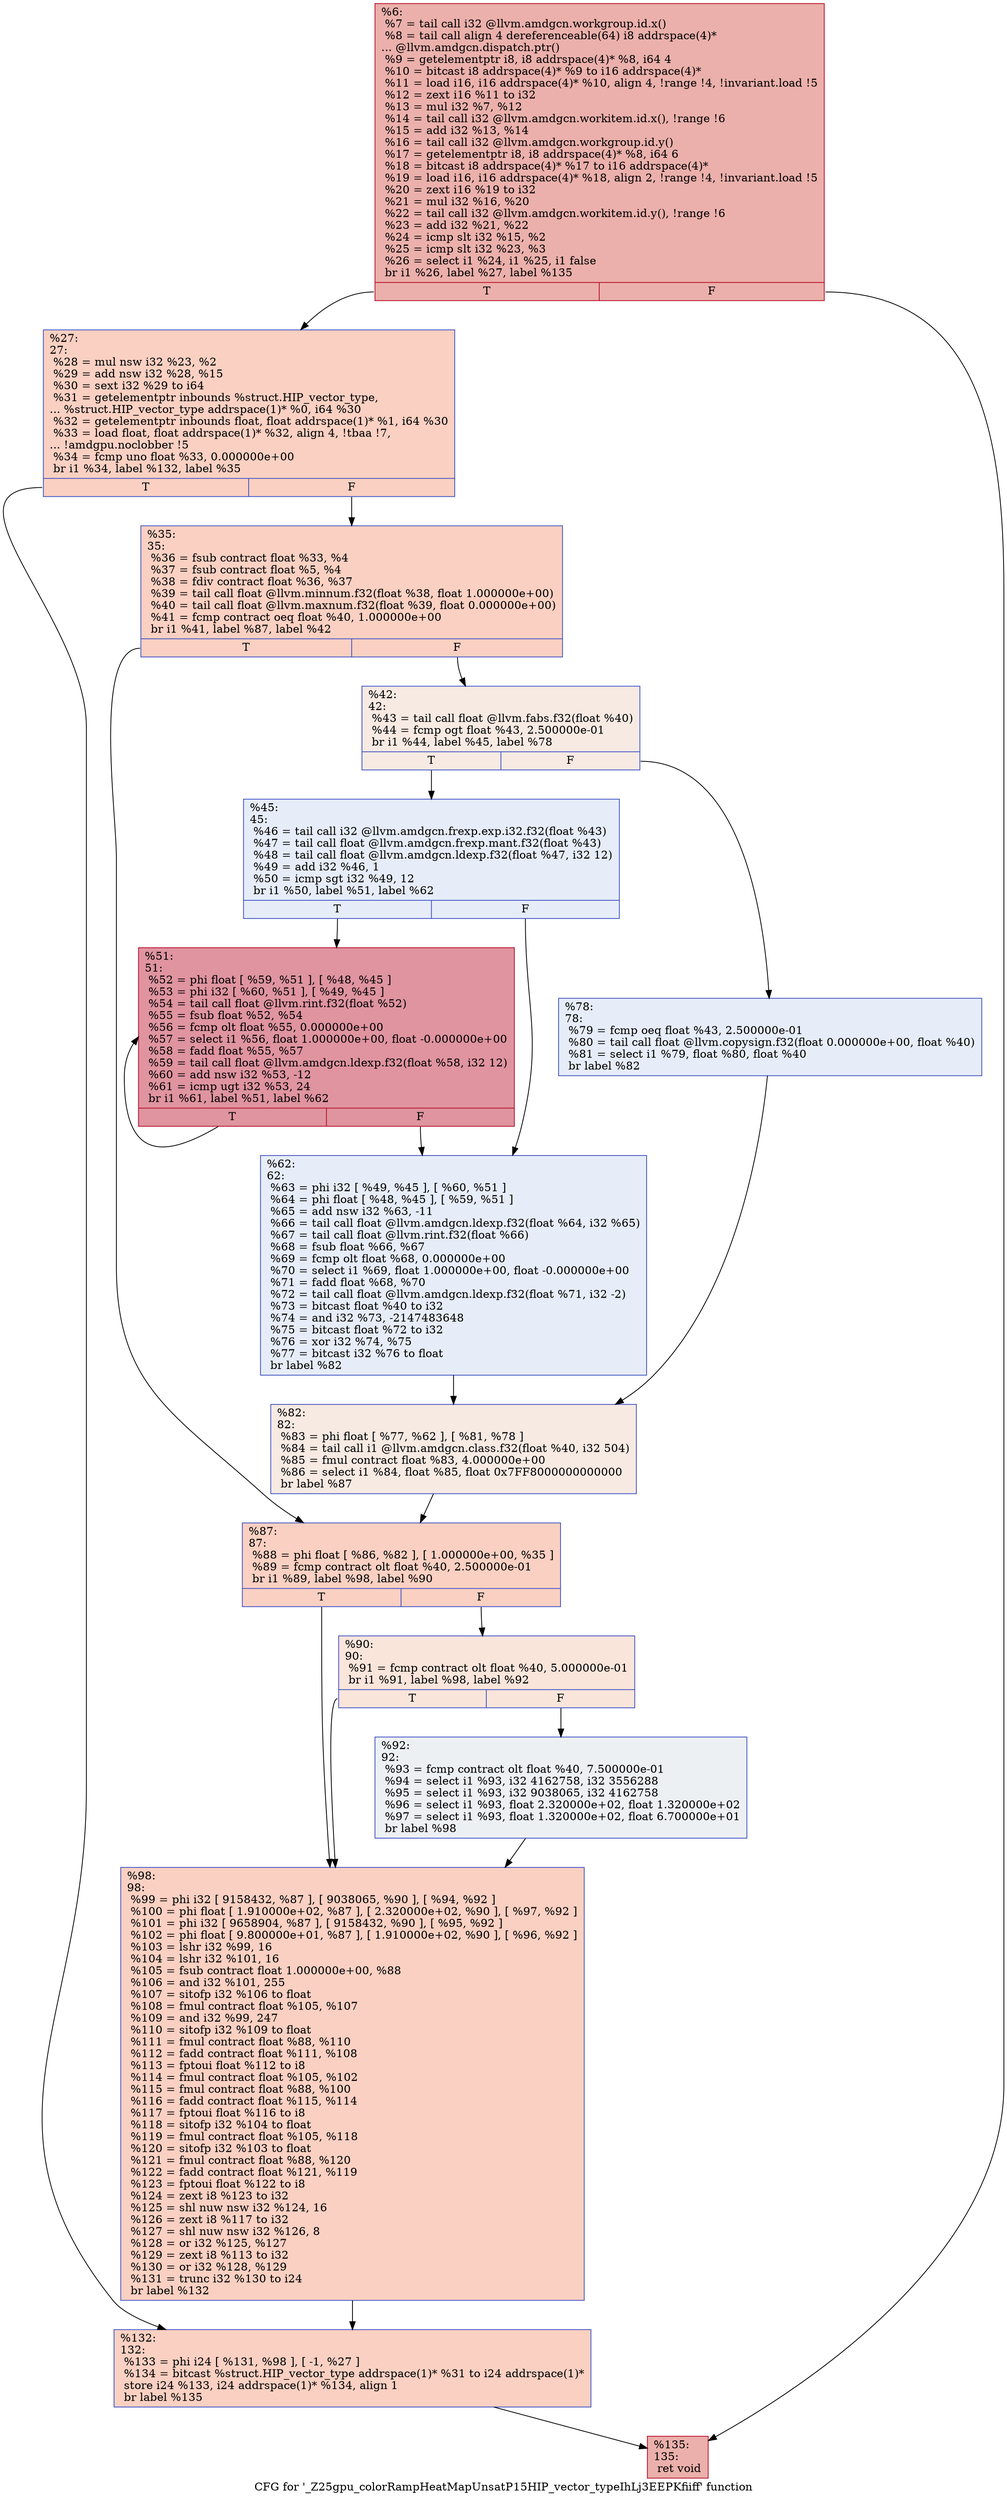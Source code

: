 digraph "CFG for '_Z25gpu_colorRampHeatMapUnsatP15HIP_vector_typeIhLj3EEPKfiiff' function" {
	label="CFG for '_Z25gpu_colorRampHeatMapUnsatP15HIP_vector_typeIhLj3EEPKfiiff' function";

	Node0x525f830 [shape=record,color="#b70d28ff", style=filled, fillcolor="#d24b4070",label="{%6:\l  %7 = tail call i32 @llvm.amdgcn.workgroup.id.x()\l  %8 = tail call align 4 dereferenceable(64) i8 addrspace(4)*\l... @llvm.amdgcn.dispatch.ptr()\l  %9 = getelementptr i8, i8 addrspace(4)* %8, i64 4\l  %10 = bitcast i8 addrspace(4)* %9 to i16 addrspace(4)*\l  %11 = load i16, i16 addrspace(4)* %10, align 4, !range !4, !invariant.load !5\l  %12 = zext i16 %11 to i32\l  %13 = mul i32 %7, %12\l  %14 = tail call i32 @llvm.amdgcn.workitem.id.x(), !range !6\l  %15 = add i32 %13, %14\l  %16 = tail call i32 @llvm.amdgcn.workgroup.id.y()\l  %17 = getelementptr i8, i8 addrspace(4)* %8, i64 6\l  %18 = bitcast i8 addrspace(4)* %17 to i16 addrspace(4)*\l  %19 = load i16, i16 addrspace(4)* %18, align 2, !range !4, !invariant.load !5\l  %20 = zext i16 %19 to i32\l  %21 = mul i32 %16, %20\l  %22 = tail call i32 @llvm.amdgcn.workitem.id.y(), !range !6\l  %23 = add i32 %21, %22\l  %24 = icmp slt i32 %15, %2\l  %25 = icmp slt i32 %23, %3\l  %26 = select i1 %24, i1 %25, i1 false\l  br i1 %26, label %27, label %135\l|{<s0>T|<s1>F}}"];
	Node0x525f830:s0 -> Node0x5263260;
	Node0x525f830:s1 -> Node0x52632f0;
	Node0x5263260 [shape=record,color="#3d50c3ff", style=filled, fillcolor="#f3947570",label="{%27:\l27:                                               \l  %28 = mul nsw i32 %23, %2\l  %29 = add nsw i32 %28, %15\l  %30 = sext i32 %29 to i64\l  %31 = getelementptr inbounds %struct.HIP_vector_type,\l... %struct.HIP_vector_type addrspace(1)* %0, i64 %30\l  %32 = getelementptr inbounds float, float addrspace(1)* %1, i64 %30\l  %33 = load float, float addrspace(1)* %32, align 4, !tbaa !7,\l... !amdgpu.noclobber !5\l  %34 = fcmp uno float %33, 0.000000e+00\l  br i1 %34, label %132, label %35\l|{<s0>T|<s1>F}}"];
	Node0x5263260:s0 -> Node0x52644f0;
	Node0x5263260:s1 -> Node0x5264580;
	Node0x5264580 [shape=record,color="#3d50c3ff", style=filled, fillcolor="#f3947570",label="{%35:\l35:                                               \l  %36 = fsub contract float %33, %4\l  %37 = fsub contract float %5, %4\l  %38 = fdiv contract float %36, %37\l  %39 = tail call float @llvm.minnum.f32(float %38, float 1.000000e+00)\l  %40 = tail call float @llvm.maxnum.f32(float %39, float 0.000000e+00)\l  %41 = fcmp contract oeq float %40, 1.000000e+00\l  br i1 %41, label %87, label %42\l|{<s0>T|<s1>F}}"];
	Node0x5264580:s0 -> Node0x5264d50;
	Node0x5264580:s1 -> Node0x5264de0;
	Node0x5264de0 [shape=record,color="#3d50c3ff", style=filled, fillcolor="#eed0c070",label="{%42:\l42:                                               \l  %43 = tail call float @llvm.fabs.f32(float %40)\l  %44 = fcmp ogt float %43, 2.500000e-01\l  br i1 %44, label %45, label %78\l|{<s0>T|<s1>F}}"];
	Node0x5264de0:s0 -> Node0x52651d0;
	Node0x5264de0:s1 -> Node0x5265260;
	Node0x52651d0 [shape=record,color="#3d50c3ff", style=filled, fillcolor="#c7d7f070",label="{%45:\l45:                                               \l  %46 = tail call i32 @llvm.amdgcn.frexp.exp.i32.f32(float %43)\l  %47 = tail call float @llvm.amdgcn.frexp.mant.f32(float %43)\l  %48 = tail call float @llvm.amdgcn.ldexp.f32(float %47, i32 12)\l  %49 = add i32 %46, 1\l  %50 = icmp sgt i32 %49, 12\l  br i1 %50, label %51, label %62\l|{<s0>T|<s1>F}}"];
	Node0x52651d0:s0 -> Node0x5265b90;
	Node0x52651d0:s1 -> Node0x5265c20;
	Node0x5265b90 [shape=record,color="#b70d28ff", style=filled, fillcolor="#b70d2870",label="{%51:\l51:                                               \l  %52 = phi float [ %59, %51 ], [ %48, %45 ]\l  %53 = phi i32 [ %60, %51 ], [ %49, %45 ]\l  %54 = tail call float @llvm.rint.f32(float %52)\l  %55 = fsub float %52, %54\l  %56 = fcmp olt float %55, 0.000000e+00\l  %57 = select i1 %56, float 1.000000e+00, float -0.000000e+00\l  %58 = fadd float %55, %57\l  %59 = tail call float @llvm.amdgcn.ldexp.f32(float %58, i32 12)\l  %60 = add nsw i32 %53, -12\l  %61 = icmp ugt i32 %53, 24\l  br i1 %61, label %51, label %62\l|{<s0>T|<s1>F}}"];
	Node0x5265b90:s0 -> Node0x5265b90;
	Node0x5265b90:s1 -> Node0x5265c20;
	Node0x5265c20 [shape=record,color="#3d50c3ff", style=filled, fillcolor="#c7d7f070",label="{%62:\l62:                                               \l  %63 = phi i32 [ %49, %45 ], [ %60, %51 ]\l  %64 = phi float [ %48, %45 ], [ %59, %51 ]\l  %65 = add nsw i32 %63, -11\l  %66 = tail call float @llvm.amdgcn.ldexp.f32(float %64, i32 %65)\l  %67 = tail call float @llvm.rint.f32(float %66)\l  %68 = fsub float %66, %67\l  %69 = fcmp olt float %68, 0.000000e+00\l  %70 = select i1 %69, float 1.000000e+00, float -0.000000e+00\l  %71 = fadd float %68, %70\l  %72 = tail call float @llvm.amdgcn.ldexp.f32(float %71, i32 -2)\l  %73 = bitcast float %40 to i32\l  %74 = and i32 %73, -2147483648\l  %75 = bitcast float %72 to i32\l  %76 = xor i32 %74, %75\l  %77 = bitcast i32 %76 to float\l  br label %82\l}"];
	Node0x5265c20 -> Node0x52673c0;
	Node0x5265260 [shape=record,color="#3d50c3ff", style=filled, fillcolor="#c7d7f070",label="{%78:\l78:                                               \l  %79 = fcmp oeq float %43, 2.500000e-01\l  %80 = tail call float @llvm.copysign.f32(float 0.000000e+00, float %40)\l  %81 = select i1 %79, float %80, float %40\l  br label %82\l}"];
	Node0x5265260 -> Node0x52673c0;
	Node0x52673c0 [shape=record,color="#3d50c3ff", style=filled, fillcolor="#eed0c070",label="{%82:\l82:                                               \l  %83 = phi float [ %77, %62 ], [ %81, %78 ]\l  %84 = tail call i1 @llvm.amdgcn.class.f32(float %40, i32 504)\l  %85 = fmul contract float %83, 4.000000e+00\l  %86 = select i1 %84, float %85, float 0x7FF8000000000000\l  br label %87\l}"];
	Node0x52673c0 -> Node0x5264d50;
	Node0x5264d50 [shape=record,color="#3d50c3ff", style=filled, fillcolor="#f3947570",label="{%87:\l87:                                               \l  %88 = phi float [ %86, %82 ], [ 1.000000e+00, %35 ]\l  %89 = fcmp contract olt float %40, 2.500000e-01\l  br i1 %89, label %98, label %90\l|{<s0>T|<s1>F}}"];
	Node0x5264d50:s0 -> Node0x5267e00;
	Node0x5264d50:s1 -> Node0x5267e50;
	Node0x5267e50 [shape=record,color="#3d50c3ff", style=filled, fillcolor="#f4c5ad70",label="{%90:\l90:                                               \l  %91 = fcmp contract olt float %40, 5.000000e-01\l  br i1 %91, label %98, label %92\l|{<s0>T|<s1>F}}"];
	Node0x5267e50:s0 -> Node0x5267e00;
	Node0x5267e50:s1 -> Node0x5268020;
	Node0x5268020 [shape=record,color="#3d50c3ff", style=filled, fillcolor="#d6dce470",label="{%92:\l92:                                               \l  %93 = fcmp contract olt float %40, 7.500000e-01\l  %94 = select i1 %93, i32 4162758, i32 3556288\l  %95 = select i1 %93, i32 9038065, i32 4162758\l  %96 = select i1 %93, float 2.320000e+02, float 1.320000e+02\l  %97 = select i1 %93, float 1.320000e+02, float 6.700000e+01\l  br label %98\l}"];
	Node0x5268020 -> Node0x5267e00;
	Node0x5267e00 [shape=record,color="#3d50c3ff", style=filled, fillcolor="#f3947570",label="{%98:\l98:                                               \l  %99 = phi i32 [ 9158432, %87 ], [ 9038065, %90 ], [ %94, %92 ]\l  %100 = phi float [ 1.910000e+02, %87 ], [ 2.320000e+02, %90 ], [ %97, %92 ]\l  %101 = phi i32 [ 9658904, %87 ], [ 9158432, %90 ], [ %95, %92 ]\l  %102 = phi float [ 9.800000e+01, %87 ], [ 1.910000e+02, %90 ], [ %96, %92 ]\l  %103 = lshr i32 %99, 16\l  %104 = lshr i32 %101, 16\l  %105 = fsub contract float 1.000000e+00, %88\l  %106 = and i32 %101, 255\l  %107 = sitofp i32 %106 to float\l  %108 = fmul contract float %105, %107\l  %109 = and i32 %99, 247\l  %110 = sitofp i32 %109 to float\l  %111 = fmul contract float %88, %110\l  %112 = fadd contract float %111, %108\l  %113 = fptoui float %112 to i8\l  %114 = fmul contract float %105, %102\l  %115 = fmul contract float %88, %100\l  %116 = fadd contract float %115, %114\l  %117 = fptoui float %116 to i8\l  %118 = sitofp i32 %104 to float\l  %119 = fmul contract float %105, %118\l  %120 = sitofp i32 %103 to float\l  %121 = fmul contract float %88, %120\l  %122 = fadd contract float %121, %119\l  %123 = fptoui float %122 to i8\l  %124 = zext i8 %123 to i32\l  %125 = shl nuw nsw i32 %124, 16\l  %126 = zext i8 %117 to i32\l  %127 = shl nuw nsw i32 %126, 8\l  %128 = or i32 %125, %127\l  %129 = zext i8 %113 to i32\l  %130 = or i32 %128, %129\l  %131 = trunc i32 %130 to i24\l  br label %132\l}"];
	Node0x5267e00 -> Node0x52644f0;
	Node0x52644f0 [shape=record,color="#3d50c3ff", style=filled, fillcolor="#f3947570",label="{%132:\l132:                                              \l  %133 = phi i24 [ %131, %98 ], [ -1, %27 ]\l  %134 = bitcast %struct.HIP_vector_type addrspace(1)* %31 to i24 addrspace(1)*\l  store i24 %133, i24 addrspace(1)* %134, align 1\l  br label %135\l}"];
	Node0x52644f0 -> Node0x52632f0;
	Node0x52632f0 [shape=record,color="#b70d28ff", style=filled, fillcolor="#d24b4070",label="{%135:\l135:                                              \l  ret void\l}"];
}
